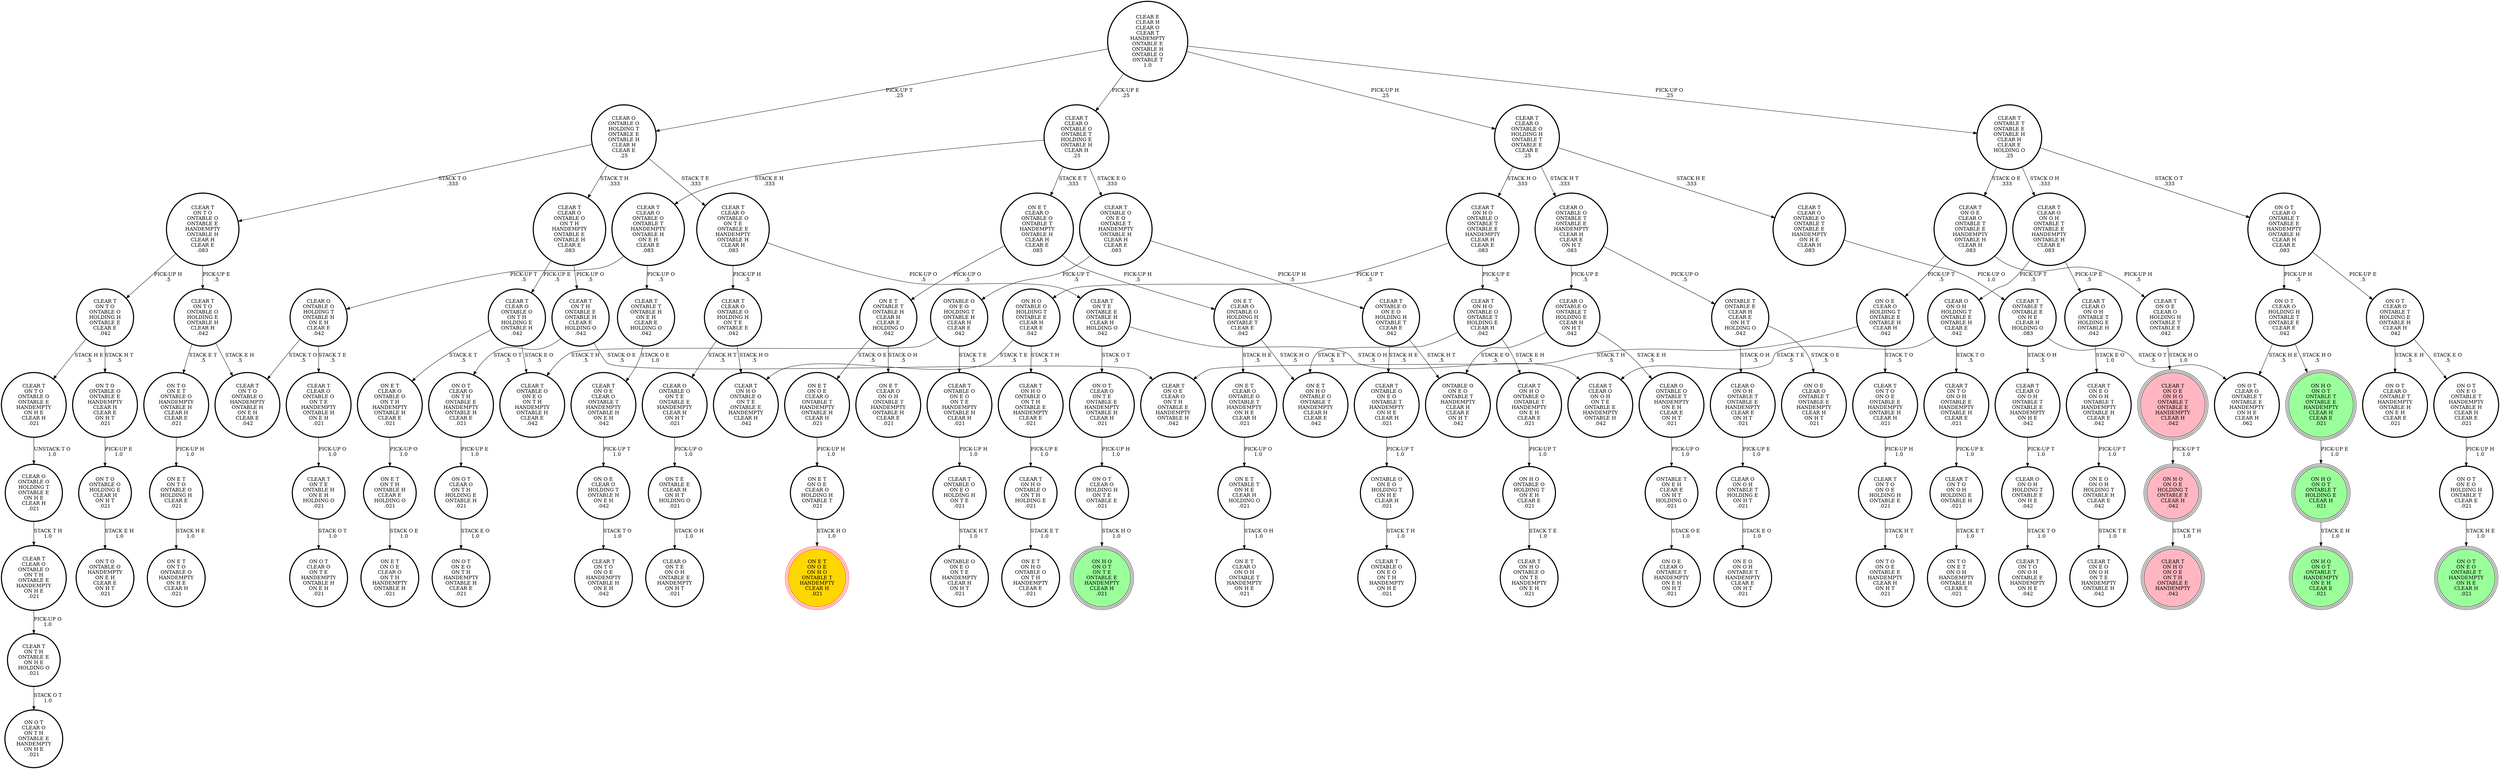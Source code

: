 digraph {
"ON T O\nON E T\nONTABLE O\nHANDEMPTY\nONTABLE H\nCLEAR H\nCLEAR E\n.021\n" -> "ON E T\nON T O\nONTABLE O\nHOLDING H\nCLEAR E\n.021\n"[label="PICK-UP H\n1.0\n"];
"ONTABLE T\nONTABLE E\nCLEAR H\nCLEAR E\nON H T\nHOLDING O\n.042\n" -> "ON O E\nCLEAR O\nONTABLE T\nONTABLE E\nHANDEMPTY\nCLEAR H\nON H T\n.021\n"[label="STACK O E\n.5\n"];
"ONTABLE T\nONTABLE E\nCLEAR H\nCLEAR E\nON H T\nHOLDING O\n.042\n" -> "CLEAR O\nON O H\nONTABLE T\nONTABLE E\nHANDEMPTY\nCLEAR E\nON H T\n.021\n"[label="STACK O H\n.5\n"];
"CLEAR T\nONTABLE O\nON E O\nONTABLE T\nHANDEMPTY\nON H E\nCLEAR H\n.021\n" -> "ONTABLE O\nON E O\nHOLDING T\nON H E\nCLEAR H\n.021\n"[label="PICK-UP T\n1.0\n"];
"ON O T\nCLEAR O\nON T E\nONTABLE E\nHANDEMPTY\nONTABLE H\nCLEAR H\n.021\n" -> "ON O T\nCLEAR O\nHOLDING H\nON T E\nONTABLE E\n.021\n"[label="PICK-UP H\n1.0\n"];
"ON H O\nON O T\nONTABLE T\nONTABLE E\nHANDEMPTY\nCLEAR H\nCLEAR E\n.021\n" -> "ON H O\nON O T\nONTABLE T\nHOLDING E\nCLEAR H\n.021\n"[label="PICK-UP E\n1.0\n"];
"ON T O\nONTABLE O\nONTABLE E\nHANDEMPTY\nCLEAR H\nCLEAR E\nON H T\n.021\n" -> "ON T O\nONTABLE O\nHOLDING E\nCLEAR H\nON H T\n.021\n"[label="PICK-UP E\n1.0\n"];
"CLEAR T\nCLEAR O\nON O H\nONTABLE T\nONTABLE E\nHANDEMPTY\nON H E\n.042\n" -> "CLEAR O\nON O H\nHOLDING T\nONTABLE E\nON H E\n.042\n"[label="PICK-UP T\n1.0\n"];
"ON E T\nCLEAR O\nONTABLE O\nHOLDING H\nONTABLE T\nCLEAR E\n.042\n" -> "ON E T\nON H O\nONTABLE O\nONTABLE T\nHANDEMPTY\nCLEAR H\nCLEAR E\n.042\n"[label="STACK H O\n.5\n"];
"ON E T\nCLEAR O\nONTABLE O\nHOLDING H\nONTABLE T\nCLEAR E\n.042\n" -> "ON E T\nCLEAR O\nONTABLE O\nONTABLE T\nHANDEMPTY\nON H E\nCLEAR H\n.021\n"[label="STACK H E\n.5\n"];
"CLEAR O\nONTABLE O\nONTABLE T\nONTABLE E\nHANDEMPTY\nCLEAR H\nCLEAR E\nON H T\n.083\n" -> "ONTABLE T\nONTABLE E\nCLEAR H\nCLEAR E\nON H T\nHOLDING O\n.042\n"[label="PICK-UP O\n.5\n"];
"CLEAR O\nONTABLE O\nONTABLE T\nONTABLE E\nHANDEMPTY\nCLEAR H\nCLEAR E\nON H T\n.083\n" -> "CLEAR O\nONTABLE O\nONTABLE T\nHOLDING E\nCLEAR H\nON H T\n.042\n"[label="PICK-UP E\n.5\n"];
"CLEAR E\nCLEAR H\nCLEAR O\nCLEAR T\nHANDEMPTY\nONTABLE E\nONTABLE H\nONTABLE O\nONTABLE T\n1.0\n" -> "CLEAR T\nCLEAR O\nONTABLE O\nONTABLE T\nHOLDING E\nONTABLE H\nCLEAR H\n.25\n"[label="PICK-UP E\n.25\n"];
"CLEAR E\nCLEAR H\nCLEAR O\nCLEAR T\nHANDEMPTY\nONTABLE E\nONTABLE H\nONTABLE O\nONTABLE T\n1.0\n" -> "CLEAR O\nONTABLE O\nHOLDING T\nONTABLE E\nONTABLE H\nCLEAR H\nCLEAR E\n.25\n"[label="PICK-UP T\n.25\n"];
"CLEAR E\nCLEAR H\nCLEAR O\nCLEAR T\nHANDEMPTY\nONTABLE E\nONTABLE H\nONTABLE O\nONTABLE T\n1.0\n" -> "CLEAR T\nONTABLE T\nONTABLE E\nONTABLE H\nCLEAR H\nCLEAR E\nHOLDING O\n.25\n"[label="PICK-UP O\n.25\n"];
"CLEAR E\nCLEAR H\nCLEAR O\nCLEAR T\nHANDEMPTY\nONTABLE E\nONTABLE H\nONTABLE O\nONTABLE T\n1.0\n" -> "CLEAR T\nCLEAR O\nONTABLE O\nHOLDING H\nONTABLE T\nONTABLE E\nCLEAR E\n.25\n"[label="PICK-UP H\n.25\n"];
"CLEAR T\nON H O\nONTABLE O\nONTABLE T\nHANDEMPTY\nON E H\nCLEAR E\n.021\n" -> "ON H O\nONTABLE O\nHOLDING T\nON E H\nCLEAR E\n.021\n"[label="PICK-UP T\n1.0\n"];
"CLEAR T\nON T O\nONTABLE O\nONTABLE E\nHANDEMPTY\nONTABLE H\nCLEAR H\nCLEAR E\n.083\n" -> "CLEAR T\nON T O\nONTABLE O\nHOLDING E\nONTABLE H\nCLEAR H\n.042\n"[label="PICK-UP E\n.5\n"];
"CLEAR T\nON T O\nONTABLE O\nONTABLE E\nHANDEMPTY\nONTABLE H\nCLEAR H\nCLEAR E\n.083\n" -> "CLEAR T\nON T O\nONTABLE O\nHOLDING H\nONTABLE E\nCLEAR E\n.042\n"[label="PICK-UP H\n.5\n"];
"CLEAR O\nON O H\nHOLDING T\nONTABLE E\nONTABLE H\nCLEAR E\n.042\n" -> "CLEAR T\nCLEAR O\nON O H\nON T E\nONTABLE E\nHANDEMPTY\nONTABLE H\n.042\n"[label="STACK T E\n.5\n"];
"CLEAR O\nON O H\nHOLDING T\nONTABLE E\nONTABLE H\nCLEAR E\n.042\n" -> "CLEAR T\nON T O\nON O H\nONTABLE E\nHANDEMPTY\nONTABLE H\nCLEAR E\n.021\n"[label="STACK T O\n.5\n"];
"ON H O\nONTABLE O\nHOLDING T\nONTABLE E\nCLEAR H\nCLEAR E\n.042\n" -> "CLEAR T\nON H O\nONTABLE O\nON T E\nONTABLE E\nHANDEMPTY\nCLEAR H\n.042\n"[label="STACK T E\n.5\n"];
"ON H O\nONTABLE O\nHOLDING T\nONTABLE E\nCLEAR H\nCLEAR E\n.042\n" -> "CLEAR T\nON H O\nONTABLE O\nON T H\nONTABLE E\nHANDEMPTY\nCLEAR E\n.021\n"[label="STACK T H\n.5\n"];
"CLEAR T\nON O E\nCLEAR O\nONTABLE T\nONTABLE E\nHANDEMPTY\nONTABLE H\nCLEAR H\n.083\n" -> "CLEAR T\nON O E\nCLEAR O\nHOLDING H\nONTABLE T\nONTABLE E\n.042\n"[label="PICK-UP H\n.5\n"];
"CLEAR T\nON O E\nCLEAR O\nONTABLE T\nONTABLE E\nHANDEMPTY\nONTABLE H\nCLEAR H\n.083\n" -> "ON O E\nCLEAR O\nHOLDING T\nONTABLE E\nONTABLE H\nCLEAR H\n.042\n"[label="PICK-UP T\n.5\n"];
"ON E T\nCLEAR O\nONTABLE O\nON T H\nHANDEMPTY\nONTABLE H\nCLEAR E\n.021\n" -> "ON E T\nON T H\nONTABLE H\nCLEAR E\nHOLDING O\n.021\n"[label="PICK-UP O\n1.0\n"];
"ON E T\nCLEAR O\nONTABLE O\nONTABLE T\nHANDEMPTY\nON H E\nCLEAR H\n.021\n" -> "ON E T\nONTABLE T\nON H E\nCLEAR H\nHOLDING O\n.021\n"[label="PICK-UP O\n1.0\n"];
"CLEAR T\nON T H\nONTABLE E\nON H E\nHOLDING O\n.021\n" -> "ON O T\nCLEAR O\nON T H\nONTABLE E\nHANDEMPTY\nON H E\n.021\n"[label="STACK O T\n1.0\n"];
"CLEAR T\nON O E\nCLEAR O\nONTABLE T\nHANDEMPTY\nONTABLE H\nON E H\n.042\n" -> "ON O E\nCLEAR O\nHOLDING T\nONTABLE H\nON E H\n.042\n"[label="PICK-UP T\n1.0\n"];
"ON T O\nONTABLE O\nHOLDING E\nCLEAR H\nON H T\n.021\n" -> "ON T O\nONTABLE O\nHANDEMPTY\nON E H\nCLEAR E\nON H T\n.021\n"[label="STACK E H\n1.0\n"];
"CLEAR T\nON H O\nONTABLE O\nON T H\nHOLDING E\n.021\n" -> "ON E T\nON H O\nONTABLE O\nON T H\nHANDEMPTY\nCLEAR E\n.021\n"[label="STACK E T\n1.0\n"];
"CLEAR T\nON T E\nONTABLE H\nON E H\nHOLDING O\n.021\n" -> "ON O T\nCLEAR O\nON T E\nHANDEMPTY\nONTABLE H\nON E H\n.021\n"[label="STACK O T\n1.0\n"];
"CLEAR T\nONTABLE T\nONTABLE H\nON E H\nCLEAR E\nHOLDING O\n.042\n" -> "CLEAR T\nON O E\nCLEAR O\nONTABLE T\nHANDEMPTY\nONTABLE H\nON E H\n.042\n"[label="STACK O E\n1.0\n"];
"ONTABLE T\nON E H\nCLEAR E\nON H T\nHOLDING O\n.021\n" -> "ON O E\nCLEAR O\nONTABLE T\nHANDEMPTY\nON E H\nON H T\n.021\n"[label="STACK O E\n1.0\n"];
"ON E T\nON T H\nONTABLE H\nCLEAR E\nHOLDING O\n.021\n" -> "ON E T\nON O E\nCLEAR O\nON T H\nHANDEMPTY\nONTABLE H\n.021\n"[label="STACK O E\n1.0\n"];
"CLEAR O\nONTABLE O\nONTABLE T\nHANDEMPTY\nON E H\nCLEAR E\nON H T\n.021\n" -> "ONTABLE T\nON E H\nCLEAR E\nON H T\nHOLDING O\n.021\n"[label="PICK-UP O\n1.0\n"];
"ON O E\nCLEAR O\nHOLDING T\nONTABLE H\nON E H\n.042\n" -> "CLEAR T\nON T O\nON O E\nHANDEMPTY\nONTABLE H\nON E H\n.042\n"[label="STACK T O\n1.0\n"];
"ON O T\nON E O\nHOLDING H\nONTABLE T\nCLEAR E\n.021\n" -> "ON O T\nON E O\nONTABLE T\nHANDEMPTY\nON H E\nCLEAR H\n.021\n"[label="STACK H E\n1.0\n"];
"CLEAR T\nON O E\nCLEAR O\nHOLDING H\nONTABLE T\nONTABLE E\n.042\n" -> "CLEAR T\nON O E\nON H O\nONTABLE T\nONTABLE E\nHANDEMPTY\nCLEAR H\n.042\n"[label="STACK H O\n1.0\n"];
"CLEAR T\nON T O\nON O H\nONTABLE E\nHANDEMPTY\nONTABLE H\nCLEAR E\n.021\n" -> "CLEAR T\nON T O\nON O H\nHOLDING E\nONTABLE H\n.021\n"[label="PICK-UP E\n1.0\n"];
"CLEAR O\nON O H\nONTABLE T\nHOLDING E\nON H T\n.021\n" -> "ON E O\nON O H\nONTABLE T\nHANDEMPTY\nCLEAR E\nON H T\n.021\n"[label="STACK E O\n1.0\n"];
"CLEAR T\nCLEAR O\nON O H\nONTABLE T\nONTABLE E\nHANDEMPTY\nONTABLE H\nCLEAR E\n.083\n" -> "CLEAR O\nON O H\nHOLDING T\nONTABLE E\nONTABLE H\nCLEAR E\n.042\n"[label="PICK-UP T\n.5\n"];
"CLEAR T\nCLEAR O\nON O H\nONTABLE T\nONTABLE E\nHANDEMPTY\nONTABLE H\nCLEAR E\n.083\n" -> "CLEAR T\nCLEAR O\nON O H\nONTABLE T\nHOLDING E\nONTABLE H\n.042\n"[label="PICK-UP E\n.5\n"];
"CLEAR T\nCLEAR O\nONTABLE O\nHOLDING H\nON T E\nONTABLE E\n.042\n" -> "CLEAR T\nON H O\nONTABLE O\nON T E\nONTABLE E\nHANDEMPTY\nCLEAR H\n.042\n"[label="STACK H O\n.5\n"];
"CLEAR T\nCLEAR O\nONTABLE O\nHOLDING H\nON T E\nONTABLE E\n.042\n" -> "CLEAR O\nONTABLE O\nON T E\nONTABLE E\nHANDEMPTY\nCLEAR H\nON H T\n.021\n"[label="STACK H T\n.5\n"];
"CLEAR T\nCLEAR O\nONTABLE O\nON T E\nHANDEMPTY\nONTABLE H\nON E H\n.021\n" -> "CLEAR T\nON T E\nONTABLE H\nON E H\nHOLDING O\n.021\n"[label="PICK-UP O\n1.0\n"];
"CLEAR T\nONTABLE O\nON E O\nHOLDING H\nONTABLE T\nCLEAR E\n.042\n" -> "ONTABLE O\nON E O\nONTABLE T\nHANDEMPTY\nCLEAR H\nCLEAR E\nON H T\n.042\n"[label="STACK H T\n.5\n"];
"CLEAR T\nONTABLE O\nON E O\nHOLDING H\nONTABLE T\nCLEAR E\n.042\n" -> "CLEAR T\nONTABLE O\nON E O\nONTABLE T\nHANDEMPTY\nON H E\nCLEAR H\n.021\n"[label="STACK H E\n.5\n"];
"CLEAR T\nON H O\nONTABLE O\nONTABLE T\nHOLDING E\nCLEAR H\n.042\n" -> "ON E T\nON H O\nONTABLE O\nONTABLE T\nHANDEMPTY\nCLEAR H\nCLEAR E\n.042\n"[label="STACK E T\n.5\n"];
"CLEAR T\nON H O\nONTABLE O\nONTABLE T\nHOLDING E\nCLEAR H\n.042\n" -> "CLEAR T\nON H O\nONTABLE O\nONTABLE T\nHANDEMPTY\nON E H\nCLEAR E\n.021\n"[label="STACK E H\n.5\n"];
"CLEAR T\nON T H\nONTABLE E\nONTABLE H\nCLEAR E\nHOLDING O\n.042\n" -> "CLEAR T\nON O E\nCLEAR O\nON T H\nONTABLE E\nHANDEMPTY\nONTABLE H\n.042\n"[label="STACK O E\n.5\n"];
"CLEAR T\nON T H\nONTABLE E\nONTABLE H\nCLEAR E\nHOLDING O\n.042\n" -> "ON O T\nCLEAR O\nON T H\nONTABLE E\nHANDEMPTY\nONTABLE H\nCLEAR E\n.021\n"[label="STACK O T\n.5\n"];
"ON E T\nON O E\nCLEAR O\nHOLDING H\nONTABLE T\n.021\n" -> "ON E T\nON O E\nON H O\nONTABLE T\nHANDEMPTY\nCLEAR H\n.021\n"[label="STACK H O\n1.0\n"];
"CLEAR T\nCLEAR O\nONTABLE O\nON T H\nHANDEMPTY\nONTABLE E\nONTABLE H\nCLEAR E\n.083\n" -> "CLEAR T\nCLEAR O\nONTABLE O\nON T H\nHOLDING E\nONTABLE H\n.042\n"[label="PICK-UP E\n.5\n"];
"CLEAR T\nCLEAR O\nONTABLE O\nON T H\nHANDEMPTY\nONTABLE E\nONTABLE H\nCLEAR E\n.083\n" -> "CLEAR T\nON T H\nONTABLE E\nONTABLE H\nCLEAR E\nHOLDING O\n.042\n"[label="PICK-UP O\n.5\n"];
"ONTABLE O\nON E O\nHOLDING T\nONTABLE H\nCLEAR H\nCLEAR E\n.042\n" -> "CLEAR T\nONTABLE O\nON E O\nON T E\nHANDEMPTY\nONTABLE H\nCLEAR H\n.021\n"[label="STACK T E\n.5\n"];
"ONTABLE O\nON E O\nHOLDING T\nONTABLE H\nCLEAR H\nCLEAR E\n.042\n" -> "CLEAR T\nONTABLE O\nON E O\nON T H\nHANDEMPTY\nONTABLE H\nCLEAR E\n.042\n"[label="STACK T H\n.5\n"];
"CLEAR T\nON H O\nONTABLE O\nONTABLE T\nONTABLE E\nHANDEMPTY\nCLEAR H\nCLEAR E\n.083\n" -> "ON H O\nONTABLE O\nHOLDING T\nONTABLE E\nCLEAR H\nCLEAR E\n.042\n"[label="PICK-UP T\n.5\n"];
"CLEAR T\nON H O\nONTABLE O\nONTABLE T\nONTABLE E\nHANDEMPTY\nCLEAR H\nCLEAR E\n.083\n" -> "CLEAR T\nON H O\nONTABLE O\nONTABLE T\nHOLDING E\nCLEAR H\n.042\n"[label="PICK-UP E\n.5\n"];
"CLEAR T\nCLEAR O\nONTABLE O\nONTABLE T\nONTABLE E\nHANDEMPTY\nON H E\nCLEAR H\n.083\n" -> "CLEAR T\nONTABLE T\nONTABLE E\nON H E\nCLEAR H\nHOLDING O\n.083\n"[label="PICK-UP O\n1.0\n"];
"ON E O\nON O H\nHOLDING T\nONTABLE H\nCLEAR E\n.042\n" -> "CLEAR T\nON E O\nON O H\nON T E\nHANDEMPTY\nONTABLE H\n.042\n"[label="STACK T E\n1.0\n"];
"CLEAR T\nON T O\nON O E\nHOLDING H\nONTABLE E\n.021\n" -> "ON T O\nON O E\nONTABLE E\nHANDEMPTY\nCLEAR H\nON H T\n.021\n"[label="STACK H T\n1.0\n"];
"ON O T\nCLEAR O\nONTABLE T\nONTABLE E\nHANDEMPTY\nONTABLE H\nCLEAR H\nCLEAR E\n.083\n" -> "ON O T\nCLEAR O\nONTABLE T\nHOLDING E\nONTABLE H\nCLEAR H\n.042\n"[label="PICK-UP E\n.5\n"];
"ON O T\nCLEAR O\nONTABLE T\nONTABLE E\nHANDEMPTY\nONTABLE H\nCLEAR H\nCLEAR E\n.083\n" -> "ON O T\nCLEAR O\nHOLDING H\nONTABLE T\nONTABLE E\nCLEAR E\n.042\n"[label="PICK-UP H\n.5\n"];
"CLEAR O\nONTABLE O\nON T E\nONTABLE E\nHANDEMPTY\nCLEAR H\nON H T\n.021\n" -> "ON T E\nONTABLE E\nCLEAR H\nON H T\nHOLDING O\n.021\n"[label="PICK-UP O\n1.0\n"];
"CLEAR T\nON O E\nON H O\nONTABLE T\nONTABLE E\nHANDEMPTY\nCLEAR H\n.042\n" -> "ON H O\nON O E\nHOLDING T\nONTABLE E\nCLEAR H\n.042\n"[label="PICK-UP T\n1.0\n"];
"ON E T\nONTABLE T\nON H E\nCLEAR H\nHOLDING O\n.021\n" -> "ON E T\nCLEAR O\nON O H\nONTABLE T\nHANDEMPTY\nON H E\n.021\n"[label="STACK O H\n1.0\n"];
"ON E T\nONTABLE T\nONTABLE H\nCLEAR H\nCLEAR E\nHOLDING O\n.042\n" -> "ON E T\nON O E\nCLEAR O\nONTABLE T\nHANDEMPTY\nONTABLE H\nCLEAR H\n.021\n"[label="STACK O E\n.5\n"];
"ON E T\nONTABLE T\nONTABLE H\nCLEAR H\nCLEAR E\nHOLDING O\n.042\n" -> "ON E T\nCLEAR O\nON O H\nONTABLE T\nHANDEMPTY\nONTABLE H\nCLEAR E\n.021\n"[label="STACK O H\n.5\n"];
"ON H O\nON O T\nONTABLE T\nHOLDING E\nCLEAR H\n.021\n" -> "ON H O\nON O T\nONTABLE T\nHANDEMPTY\nON E H\nCLEAR E\n.021\n"[label="STACK E H\n1.0\n"];
"ONTABLE O\nON E O\nHOLDING T\nON H E\nCLEAR H\n.021\n" -> "CLEAR T\nONTABLE O\nON E O\nON T H\nHANDEMPTY\nON H E\n.021\n"[label="STACK T H\n1.0\n"];
"CLEAR T\nON T O\nONTABLE O\nONTABLE E\nHANDEMPTY\nON H E\nCLEAR H\n.021\n" -> "CLEAR O\nONTABLE O\nHOLDING T\nONTABLE E\nON H E\nCLEAR H\n.021\n"[label="UNSTACK T O\n1.0\n"];
"ON O E\nCLEAR O\nHOLDING T\nONTABLE E\nONTABLE H\nCLEAR H\n.042\n" -> "CLEAR T\nON T O\nON O E\nONTABLE E\nHANDEMPTY\nONTABLE H\nCLEAR H\n.021\n"[label="STACK T O\n.5\n"];
"ON O E\nCLEAR O\nHOLDING T\nONTABLE E\nONTABLE H\nCLEAR H\n.042\n" -> "CLEAR T\nON O E\nCLEAR O\nON T H\nONTABLE E\nHANDEMPTY\nONTABLE H\n.042\n"[label="STACK T H\n.5\n"];
"ON O T\nCLEAR O\nHOLDING H\nONTABLE T\nONTABLE E\nCLEAR E\n.042\n" -> "ON H O\nON O T\nONTABLE T\nONTABLE E\nHANDEMPTY\nCLEAR H\nCLEAR E\n.021\n"[label="STACK H O\n.5\n"];
"ON O T\nCLEAR O\nHOLDING H\nONTABLE T\nONTABLE E\nCLEAR E\n.042\n" -> "ON O T\nCLEAR O\nONTABLE T\nONTABLE E\nHANDEMPTY\nON H E\nCLEAR H\n.062\n"[label="STACK H E\n.5\n"];
"ON O T\nCLEAR O\nON T H\nONTABLE E\nHANDEMPTY\nONTABLE H\nCLEAR E\n.021\n" -> "ON O T\nCLEAR O\nON T H\nHOLDING E\nONTABLE H\n.021\n"[label="PICK-UP E\n1.0\n"];
"CLEAR T\nONTABLE O\nON E O\nHOLDING H\nON T E\n.021\n" -> "ONTABLE O\nON E O\nON T E\nHANDEMPTY\nCLEAR H\nON H T\n.021\n"[label="STACK H T\n1.0\n"];
"CLEAR O\nONTABLE O\nONTABLE T\nHOLDING E\nCLEAR H\nON H T\n.042\n" -> "CLEAR O\nONTABLE O\nONTABLE T\nHANDEMPTY\nON E H\nCLEAR E\nON H T\n.021\n"[label="STACK E H\n.5\n"];
"CLEAR O\nONTABLE O\nONTABLE T\nHOLDING E\nCLEAR H\nON H T\n.042\n" -> "ONTABLE O\nON E O\nONTABLE T\nHANDEMPTY\nCLEAR H\nCLEAR E\nON H T\n.042\n"[label="STACK E O\n.5\n"];
"CLEAR T\nON T E\nONTABLE E\nONTABLE H\nCLEAR H\nHOLDING O\n.042\n" -> "CLEAR T\nCLEAR O\nON O H\nON T E\nONTABLE E\nHANDEMPTY\nONTABLE H\n.042\n"[label="STACK O H\n.5\n"];
"CLEAR T\nON T E\nONTABLE E\nONTABLE H\nCLEAR H\nHOLDING O\n.042\n" -> "ON O T\nCLEAR O\nON T E\nONTABLE E\nHANDEMPTY\nONTABLE H\nCLEAR H\n.021\n"[label="STACK O T\n.5\n"];
"CLEAR O\nONTABLE O\nHOLDING T\nONTABLE E\nON H E\nCLEAR H\n.021\n" -> "CLEAR T\nCLEAR O\nONTABLE O\nON T H\nONTABLE E\nHANDEMPTY\nON H E\n.021\n"[label="STACK T H\n1.0\n"];
"CLEAR T\nON T O\nON O H\nHOLDING E\nONTABLE H\n.021\n" -> "ON T O\nON E T\nON O H\nHANDEMPTY\nONTABLE H\nCLEAR E\n.021\n"[label="STACK E T\n1.0\n"];
"CLEAR T\nCLEAR O\nON O H\nONTABLE T\nHOLDING E\nONTABLE H\n.042\n" -> "CLEAR T\nON E O\nON O H\nONTABLE T\nHANDEMPTY\nONTABLE H\nCLEAR E\n.042\n"[label="STACK E O\n1.0\n"];
"ON E T\nCLEAR O\nONTABLE O\nONTABLE T\nHANDEMPTY\nONTABLE H\nCLEAR H\nCLEAR E\n.083\n" -> "ON E T\nONTABLE T\nONTABLE H\nCLEAR H\nCLEAR E\nHOLDING O\n.042\n"[label="PICK-UP O\n.5\n"];
"ON E T\nCLEAR O\nONTABLE O\nONTABLE T\nHANDEMPTY\nONTABLE H\nCLEAR H\nCLEAR E\n.083\n" -> "ON E T\nCLEAR O\nONTABLE O\nHOLDING H\nONTABLE T\nCLEAR E\n.042\n"[label="PICK-UP H\n.5\n"];
"CLEAR T\nCLEAR O\nONTABLE O\nONTABLE T\nHANDEMPTY\nONTABLE H\nON E H\nCLEAR E\n.083\n" -> "CLEAR O\nONTABLE O\nHOLDING T\nONTABLE H\nON E H\nCLEAR E\n.042\n"[label="PICK-UP T\n.5\n"];
"CLEAR T\nCLEAR O\nONTABLE O\nONTABLE T\nHANDEMPTY\nONTABLE H\nON E H\nCLEAR E\n.083\n" -> "CLEAR T\nONTABLE T\nONTABLE H\nON E H\nCLEAR E\nHOLDING O\n.042\n"[label="PICK-UP O\n.5\n"];
"CLEAR O\nON O H\nHOLDING T\nONTABLE E\nON H E\n.042\n" -> "CLEAR T\nON T O\nON O H\nONTABLE E\nHANDEMPTY\nON H E\n.042\n"[label="STACK T O\n1.0\n"];
"CLEAR T\nON T O\nONTABLE O\nHOLDING E\nONTABLE H\nCLEAR H\n.042\n" -> "CLEAR T\nON T O\nONTABLE O\nHANDEMPTY\nONTABLE H\nON E H\nCLEAR E\n.042\n"[label="STACK E H\n.5\n"];
"CLEAR T\nON T O\nONTABLE O\nHOLDING E\nONTABLE H\nCLEAR H\n.042\n" -> "ON T O\nON E T\nONTABLE O\nHANDEMPTY\nONTABLE H\nCLEAR H\nCLEAR E\n.021\n"[label="STACK E T\n.5\n"];
"CLEAR O\nONTABLE O\nHOLDING T\nONTABLE E\nONTABLE H\nCLEAR H\nCLEAR E\n.25\n" -> "CLEAR T\nCLEAR O\nONTABLE O\nON T E\nONTABLE E\nHANDEMPTY\nONTABLE H\nCLEAR H\n.083\n"[label="STACK T E\n.333\n"];
"CLEAR O\nONTABLE O\nHOLDING T\nONTABLE E\nONTABLE H\nCLEAR H\nCLEAR E\n.25\n" -> "CLEAR T\nCLEAR O\nONTABLE O\nON T H\nHANDEMPTY\nONTABLE E\nONTABLE H\nCLEAR E\n.083\n"[label="STACK T H\n.333\n"];
"CLEAR O\nONTABLE O\nHOLDING T\nONTABLE E\nONTABLE H\nCLEAR H\nCLEAR E\n.25\n" -> "CLEAR T\nON T O\nONTABLE O\nONTABLE E\nHANDEMPTY\nONTABLE H\nCLEAR H\nCLEAR E\n.083\n"[label="STACK T O\n.333\n"];
"ON E T\nON T O\nONTABLE O\nHOLDING H\nCLEAR E\n.021\n" -> "ON E T\nON T O\nONTABLE O\nHANDEMPTY\nON H E\nCLEAR H\n.021\n"[label="STACK H E\n1.0\n"];
"CLEAR T\nON H O\nONTABLE O\nON T H\nONTABLE E\nHANDEMPTY\nCLEAR E\n.021\n" -> "CLEAR T\nON H O\nONTABLE O\nON T H\nHOLDING E\n.021\n"[label="PICK-UP E\n1.0\n"];
"ON E T\nON O E\nCLEAR O\nONTABLE T\nHANDEMPTY\nONTABLE H\nCLEAR H\n.021\n" -> "ON E T\nON O E\nCLEAR O\nHOLDING H\nONTABLE T\n.021\n"[label="PICK-UP H\n1.0\n"];
"CLEAR T\nON T O\nONTABLE O\nHOLDING H\nONTABLE E\nCLEAR E\n.042\n" -> "ON T O\nONTABLE O\nONTABLE E\nHANDEMPTY\nCLEAR H\nCLEAR E\nON H T\n.021\n"[label="STACK H T\n.5\n"];
"CLEAR T\nON T O\nONTABLE O\nHOLDING H\nONTABLE E\nCLEAR E\n.042\n" -> "CLEAR T\nON T O\nONTABLE O\nONTABLE E\nHANDEMPTY\nON H E\nCLEAR H\n.021\n"[label="STACK H E\n.5\n"];
"ON O T\nCLEAR O\nON T H\nHOLDING E\nONTABLE H\n.021\n" -> "ON O T\nON E O\nON T H\nHANDEMPTY\nONTABLE H\nCLEAR E\n.021\n"[label="STACK E O\n1.0\n"];
"CLEAR T\nCLEAR O\nONTABLE O\nON T H\nHOLDING E\nONTABLE H\n.042\n" -> "ON E T\nCLEAR O\nONTABLE O\nON T H\nHANDEMPTY\nONTABLE H\nCLEAR E\n.021\n"[label="STACK E T\n.5\n"];
"CLEAR T\nCLEAR O\nONTABLE O\nON T H\nHOLDING E\nONTABLE H\n.042\n" -> "CLEAR T\nONTABLE O\nON E O\nON T H\nHANDEMPTY\nONTABLE H\nCLEAR E\n.042\n"[label="STACK E O\n.5\n"];
"ON O T\nCLEAR O\nHOLDING H\nON T E\nONTABLE E\n.021\n" -> "ON H O\nON O T\nON T E\nONTABLE E\nHANDEMPTY\nCLEAR H\n.021\n"[label="STACK H O\n1.0\n"];
"CLEAR T\nONTABLE T\nONTABLE E\nON H E\nCLEAR H\nHOLDING O\n.083\n" -> "ON O T\nCLEAR O\nONTABLE T\nONTABLE E\nHANDEMPTY\nON H E\nCLEAR H\n.062\n"[label="STACK O T\n.5\n"];
"CLEAR T\nONTABLE T\nONTABLE E\nON H E\nCLEAR H\nHOLDING O\n.083\n" -> "CLEAR T\nCLEAR O\nON O H\nONTABLE T\nONTABLE E\nHANDEMPTY\nON H E\n.042\n"[label="STACK O H\n.5\n"];
"CLEAR T\nONTABLE O\nON E O\nON T E\nHANDEMPTY\nONTABLE H\nCLEAR H\n.021\n" -> "CLEAR T\nONTABLE O\nON E O\nHOLDING H\nON T E\n.021\n"[label="PICK-UP H\n1.0\n"];
"CLEAR T\nONTABLE T\nONTABLE E\nONTABLE H\nCLEAR H\nCLEAR E\nHOLDING O\n.25\n" -> "ON O T\nCLEAR O\nONTABLE T\nONTABLE E\nHANDEMPTY\nONTABLE H\nCLEAR H\nCLEAR E\n.083\n"[label="STACK O T\n.333\n"];
"CLEAR T\nONTABLE T\nONTABLE E\nONTABLE H\nCLEAR H\nCLEAR E\nHOLDING O\n.25\n" -> "CLEAR T\nON O E\nCLEAR O\nONTABLE T\nONTABLE E\nHANDEMPTY\nONTABLE H\nCLEAR H\n.083\n"[label="STACK O E\n.333\n"];
"CLEAR T\nONTABLE T\nONTABLE E\nONTABLE H\nCLEAR H\nCLEAR E\nHOLDING O\n.25\n" -> "CLEAR T\nCLEAR O\nON O H\nONTABLE T\nONTABLE E\nHANDEMPTY\nONTABLE H\nCLEAR E\n.083\n"[label="STACK O H\n.333\n"];
"CLEAR T\nONTABLE O\nON E O\nONTABLE T\nHANDEMPTY\nONTABLE H\nCLEAR H\nCLEAR E\n.083\n" -> "ONTABLE O\nON E O\nHOLDING T\nONTABLE H\nCLEAR H\nCLEAR E\n.042\n"[label="PICK-UP T\n.5\n"];
"CLEAR T\nONTABLE O\nON E O\nONTABLE T\nHANDEMPTY\nONTABLE H\nCLEAR H\nCLEAR E\n.083\n" -> "CLEAR T\nONTABLE O\nON E O\nHOLDING H\nONTABLE T\nCLEAR E\n.042\n"[label="PICK-UP H\n.5\n"];
"ON O T\nCLEAR O\nONTABLE T\nHOLDING E\nONTABLE H\nCLEAR H\n.042\n" -> "ON O T\nON E O\nONTABLE T\nHANDEMPTY\nONTABLE H\nCLEAR H\nCLEAR E\n.021\n"[label="STACK E O\n.5\n"];
"ON O T\nCLEAR O\nONTABLE T\nHOLDING E\nONTABLE H\nCLEAR H\n.042\n" -> "ON O T\nCLEAR O\nONTABLE T\nHANDEMPTY\nONTABLE H\nON E H\nCLEAR E\n.021\n"[label="STACK E H\n.5\n"];
"CLEAR O\nON O H\nONTABLE T\nONTABLE E\nHANDEMPTY\nCLEAR E\nON H T\n.021\n" -> "CLEAR O\nON O H\nONTABLE T\nHOLDING E\nON H T\n.021\n"[label="PICK-UP E\n1.0\n"];
"ON T E\nONTABLE E\nCLEAR H\nON H T\nHOLDING O\n.021\n" -> "CLEAR O\nON T E\nON O H\nONTABLE E\nHANDEMPTY\nON H T\n.021\n"[label="STACK O H\n1.0\n"];
"ON H O\nONTABLE O\nHOLDING T\nON E H\nCLEAR E\n.021\n" -> "CLEAR T\nON H O\nONTABLE O\nON T E\nHANDEMPTY\nON E H\n.021\n"[label="STACK T E\n1.0\n"];
"ON H O\nON O E\nHOLDING T\nONTABLE E\nCLEAR H\n.042\n" -> "CLEAR T\nON H O\nON O E\nON T H\nONTABLE E\nHANDEMPTY\n.042\n"[label="STACK T H\n1.0\n"];
"CLEAR T\nCLEAR O\nONTABLE O\nON T E\nONTABLE E\nHANDEMPTY\nONTABLE H\nCLEAR H\n.083\n" -> "CLEAR T\nCLEAR O\nONTABLE O\nHOLDING H\nON T E\nONTABLE E\n.042\n"[label="PICK-UP H\n.5\n"];
"CLEAR T\nCLEAR O\nONTABLE O\nON T E\nONTABLE E\nHANDEMPTY\nONTABLE H\nCLEAR H\n.083\n" -> "CLEAR T\nON T E\nONTABLE E\nONTABLE H\nCLEAR H\nHOLDING O\n.042\n"[label="PICK-UP O\n.5\n"];
"ON O T\nON E O\nONTABLE T\nHANDEMPTY\nONTABLE H\nCLEAR H\nCLEAR E\n.021\n" -> "ON O T\nON E O\nHOLDING H\nONTABLE T\nCLEAR E\n.021\n"[label="PICK-UP H\n1.0\n"];
"CLEAR T\nCLEAR O\nONTABLE O\nON T H\nONTABLE E\nHANDEMPTY\nON H E\n.021\n" -> "CLEAR T\nON T H\nONTABLE E\nON H E\nHOLDING O\n.021\n"[label="PICK-UP O\n1.0\n"];
"CLEAR T\nON T O\nON O E\nONTABLE E\nHANDEMPTY\nONTABLE H\nCLEAR H\n.021\n" -> "CLEAR T\nON T O\nON O E\nHOLDING H\nONTABLE E\n.021\n"[label="PICK-UP H\n1.0\n"];
"CLEAR T\nCLEAR O\nONTABLE O\nHOLDING H\nONTABLE T\nONTABLE E\nCLEAR E\n.25\n" -> "CLEAR O\nONTABLE O\nONTABLE T\nONTABLE E\nHANDEMPTY\nCLEAR H\nCLEAR E\nON H T\n.083\n"[label="STACK H T\n.333\n"];
"CLEAR T\nCLEAR O\nONTABLE O\nHOLDING H\nONTABLE T\nONTABLE E\nCLEAR E\n.25\n" -> "CLEAR T\nCLEAR O\nONTABLE O\nONTABLE T\nONTABLE E\nHANDEMPTY\nON H E\nCLEAR H\n.083\n"[label="STACK H E\n.333\n"];
"CLEAR T\nCLEAR O\nONTABLE O\nHOLDING H\nONTABLE T\nONTABLE E\nCLEAR E\n.25\n" -> "CLEAR T\nON H O\nONTABLE O\nONTABLE T\nONTABLE E\nHANDEMPTY\nCLEAR H\nCLEAR E\n.083\n"[label="STACK H O\n.333\n"];
"CLEAR O\nONTABLE O\nHOLDING T\nONTABLE H\nON E H\nCLEAR E\n.042\n" -> "CLEAR T\nON T O\nONTABLE O\nHANDEMPTY\nONTABLE H\nON E H\nCLEAR E\n.042\n"[label="STACK T O\n.5\n"];
"CLEAR O\nONTABLE O\nHOLDING T\nONTABLE H\nON E H\nCLEAR E\n.042\n" -> "CLEAR T\nCLEAR O\nONTABLE O\nON T E\nHANDEMPTY\nONTABLE H\nON E H\n.021\n"[label="STACK T E\n.5\n"];
"CLEAR T\nCLEAR O\nONTABLE O\nONTABLE T\nHOLDING E\nONTABLE H\nCLEAR H\n.25\n" -> "ON E T\nCLEAR O\nONTABLE O\nONTABLE T\nHANDEMPTY\nONTABLE H\nCLEAR H\nCLEAR E\n.083\n"[label="STACK E T\n.333\n"];
"CLEAR T\nCLEAR O\nONTABLE O\nONTABLE T\nHOLDING E\nONTABLE H\nCLEAR H\n.25\n" -> "CLEAR T\nONTABLE O\nON E O\nONTABLE T\nHANDEMPTY\nONTABLE H\nCLEAR H\nCLEAR E\n.083\n"[label="STACK E O\n.333\n"];
"CLEAR T\nCLEAR O\nONTABLE O\nONTABLE T\nHOLDING E\nONTABLE H\nCLEAR H\n.25\n" -> "CLEAR T\nCLEAR O\nONTABLE O\nONTABLE T\nHANDEMPTY\nONTABLE H\nON E H\nCLEAR E\n.083\n"[label="STACK E H\n.333\n"];
"CLEAR T\nON E O\nON O H\nONTABLE T\nHANDEMPTY\nONTABLE H\nCLEAR E\n.042\n" -> "ON E O\nON O H\nHOLDING T\nONTABLE H\nCLEAR E\n.042\n"[label="PICK-UP T\n1.0\n"];
"ON O T\nCLEAR O\nONTABLE T\nHANDEMPTY\nONTABLE H\nON E H\nCLEAR E\n.021\n" [shape=circle, penwidth=3];
"CLEAR T\nONTABLE O\nON E O\nON T H\nHANDEMPTY\nON H E\n.021\n" [shape=circle, penwidth=3];
"ON O E\nCLEAR O\nONTABLE T\nONTABLE E\nHANDEMPTY\nCLEAR H\nON H T\n.021\n" [shape=circle, penwidth=3];
"CLEAR T\nCLEAR O\nON O H\nON T E\nONTABLE E\nHANDEMPTY\nONTABLE H\n.042\n" [shape=circle, penwidth=3];
"CLEAR T\nON T O\nONTABLE O\nHANDEMPTY\nONTABLE H\nON E H\nCLEAR E\n.042\n" [shape=circle, penwidth=3];
"ON O T\nON E O\nONTABLE T\nHANDEMPTY\nON H E\nCLEAR H\n.021\n" [shape=circle, style=filled, fillcolor=palegreen1, peripheries=3];
"CLEAR T\nON T O\nON O H\nONTABLE E\nHANDEMPTY\nON H E\n.042\n" [shape=circle, penwidth=3];
"ON E O\nON O H\nONTABLE T\nHANDEMPTY\nCLEAR E\nON H T\n.021\n" [shape=circle, penwidth=3];
"ON E T\nON O E\nCLEAR O\nON T H\nHANDEMPTY\nONTABLE H\n.021\n" [shape=circle, penwidth=3];
"ON E T\nCLEAR O\nON O H\nONTABLE T\nHANDEMPTY\nON H E\n.021\n" [shape=circle, penwidth=3];
"CLEAR T\nON O E\nCLEAR O\nON T H\nONTABLE E\nHANDEMPTY\nONTABLE H\n.042\n" [shape=circle, penwidth=3];
"ON T O\nONTABLE O\nHANDEMPTY\nON E H\nCLEAR E\nON H T\n.021\n" [shape=circle, penwidth=3];
"ON E T\nCLEAR O\nON O H\nONTABLE T\nHANDEMPTY\nONTABLE H\nCLEAR E\n.021\n" [shape=circle, penwidth=3];
"ON E T\nON H O\nONTABLE O\nON T H\nHANDEMPTY\nCLEAR E\n.021\n" [shape=circle, penwidth=3];
"ON T O\nON O E\nONTABLE E\nHANDEMPTY\nCLEAR H\nON H T\n.021\n" [shape=circle, penwidth=3];
"ONTABLE O\nON E O\nONTABLE T\nHANDEMPTY\nCLEAR H\nCLEAR E\nON H T\n.042\n" [shape=circle, penwidth=3];
"CLEAR O\nON T E\nON O H\nONTABLE E\nHANDEMPTY\nON H T\n.021\n" [shape=circle, penwidth=3];
"CLEAR T\nON H O\nON O E\nON T H\nONTABLE E\nHANDEMPTY\n.042\n" [shape=circle, style=filled, fillcolor=lightpink, peripheries=3];
"CLEAR T\nONTABLE O\nON E O\nON T H\nHANDEMPTY\nONTABLE H\nCLEAR E\n.042\n" [shape=circle, penwidth=3];
"ON E T\nON O E\nON H O\nONTABLE T\nHANDEMPTY\nCLEAR H\n.021\n" [shape=circle, style=filled color=red, fillcolor=gold, peripheries=3];
"ON E T\nON T O\nONTABLE O\nHANDEMPTY\nON H E\nCLEAR H\n.021\n" [shape=circle, penwidth=3];
"ON O T\nCLEAR O\nON T E\nHANDEMPTY\nONTABLE H\nON E H\n.021\n" [shape=circle, penwidth=3];
"ONTABLE O\nON E O\nON T E\nHANDEMPTY\nCLEAR H\nON H T\n.021\n" [shape=circle, penwidth=3];
"CLEAR T\nON T O\nON O E\nHANDEMPTY\nONTABLE H\nON E H\n.042\n" [shape=circle, penwidth=3];
"ON E T\nON H O\nONTABLE O\nONTABLE T\nHANDEMPTY\nCLEAR H\nCLEAR E\n.042\n" [shape=circle, penwidth=3];
"CLEAR T\nON H O\nONTABLE O\nON T E\nHANDEMPTY\nON E H\n.021\n" [shape=circle, penwidth=3];
"ON T O\nON E T\nON O H\nHANDEMPTY\nONTABLE H\nCLEAR E\n.021\n" [shape=circle, penwidth=3];
"ON O E\nCLEAR O\nONTABLE T\nHANDEMPTY\nON E H\nON H T\n.021\n" [shape=circle, penwidth=3];
"CLEAR T\nON E O\nON O H\nON T E\nHANDEMPTY\nONTABLE H\n.042\n" [shape=circle, penwidth=3];
"ON O T\nON E O\nON T H\nHANDEMPTY\nONTABLE H\nCLEAR E\n.021\n" [shape=circle, penwidth=3];
"CLEAR T\nON H O\nONTABLE O\nON T E\nONTABLE E\nHANDEMPTY\nCLEAR H\n.042\n" [shape=circle, penwidth=3];
"ON O T\nCLEAR O\nONTABLE T\nONTABLE E\nHANDEMPTY\nON H E\nCLEAR H\n.062\n" [shape=circle, penwidth=3];
"ON O T\nCLEAR O\nON T H\nONTABLE E\nHANDEMPTY\nON H E\n.021\n" [shape=circle, penwidth=3];
"ON H O\nON O T\nON T E\nONTABLE E\nHANDEMPTY\nCLEAR H\n.021\n" [shape=circle, style=filled, fillcolor=palegreen1, peripheries=3];
"ON H O\nON O T\nONTABLE T\nHANDEMPTY\nON E H\nCLEAR E\n.021\n" [shape=circle, style=filled, fillcolor=palegreen1, peripheries=3];
"CLEAR T\nONTABLE T\nONTABLE E\nON H E\nCLEAR H\nHOLDING O\n.083\n" [shape=circle, penwidth=3];
"CLEAR T\nONTABLE O\nON E O\nHOLDING H\nONTABLE T\nCLEAR E\n.042\n" [shape=circle, penwidth=3];
"ON O T\nCLEAR O\nONTABLE T\nHANDEMPTY\nONTABLE H\nON E H\nCLEAR E\n.021\n" [shape=circle, penwidth=3];
"ON H O\nON O T\nONTABLE T\nONTABLE E\nHANDEMPTY\nCLEAR H\nCLEAR E\n.021\n" [shape=circle, style=filled, fillcolor=palegreen1, peripheries=3];
"ON E T\nON T H\nONTABLE H\nCLEAR E\nHOLDING O\n.021\n" [shape=circle, penwidth=3];
"CLEAR T\nON T O\nONTABLE O\nHOLDING E\nONTABLE H\nCLEAR H\n.042\n" [shape=circle, penwidth=3];
"CLEAR T\nONTABLE O\nON E O\nON T H\nHANDEMPTY\nON H E\n.021\n" [shape=circle, penwidth=3];
"CLEAR T\nON T H\nONTABLE E\nON H E\nHOLDING O\n.021\n" [shape=circle, penwidth=3];
"CLEAR T\nCLEAR O\nONTABLE O\nON T H\nHOLDING E\nONTABLE H\n.042\n" [shape=circle, penwidth=3];
"ON H O\nONTABLE O\nHOLDING T\nONTABLE E\nCLEAR H\nCLEAR E\n.042\n" [shape=circle, penwidth=3];
"ON O E\nCLEAR O\nONTABLE T\nONTABLE E\nHANDEMPTY\nCLEAR H\nON H T\n.021\n" [shape=circle, penwidth=3];
"ON O T\nON E O\nHOLDING H\nONTABLE T\nCLEAR E\n.021\n" [shape=circle, penwidth=3];
"CLEAR T\nCLEAR O\nON O H\nONTABLE T\nONTABLE E\nHANDEMPTY\nON H E\n.042\n" [shape=circle, penwidth=3];
"CLEAR O\nON O H\nONTABLE T\nONTABLE E\nHANDEMPTY\nCLEAR E\nON H T\n.021\n" [shape=circle, penwidth=3];
"CLEAR T\nONTABLE T\nONTABLE E\nONTABLE H\nCLEAR H\nCLEAR E\nHOLDING O\n.25\n" [shape=circle, penwidth=3];
"CLEAR T\nON T O\nONTABLE O\nONTABLE E\nHANDEMPTY\nONTABLE H\nCLEAR H\nCLEAR E\n.083\n" [shape=circle, penwidth=3];
"CLEAR O\nON O H\nONTABLE T\nHOLDING E\nON H T\n.021\n" [shape=circle, penwidth=3];
"CLEAR E\nCLEAR H\nCLEAR O\nCLEAR T\nHANDEMPTY\nONTABLE E\nONTABLE H\nONTABLE O\nONTABLE T\n1.0\n" [shape=circle, penwidth=3];
"CLEAR T\nCLEAR O\nON O H\nON T E\nONTABLE E\nHANDEMPTY\nONTABLE H\n.042\n" [shape=circle, penwidth=3];
"CLEAR T\nCLEAR O\nONTABLE O\nON T H\nONTABLE E\nHANDEMPTY\nON H E\n.021\n" [shape=circle, penwidth=3];
"CLEAR T\nON H O\nONTABLE O\nONTABLE T\nONTABLE E\nHANDEMPTY\nCLEAR H\nCLEAR E\n.083\n" [shape=circle, penwidth=3];
"CLEAR T\nCLEAR O\nON O H\nONTABLE T\nHOLDING E\nONTABLE H\n.042\n" [shape=circle, penwidth=3];
"CLEAR T\nON T O\nONTABLE O\nHANDEMPTY\nONTABLE H\nON E H\nCLEAR E\n.042\n" [shape=circle, penwidth=3];
"ON O T\nON E O\nONTABLE T\nHANDEMPTY\nON H E\nCLEAR H\n.021\n" [shape=circle, style=filled, fillcolor=palegreen1, peripheries=3];
"CLEAR T\nON T O\nON O H\nONTABLE E\nHANDEMPTY\nON H E\n.042\n" [shape=circle, penwidth=3];
"ON O T\nCLEAR O\nONTABLE T\nONTABLE E\nHANDEMPTY\nONTABLE H\nCLEAR H\nCLEAR E\n.083\n" [shape=circle, penwidth=3];
"CLEAR O\nONTABLE O\nONTABLE T\nONTABLE E\nHANDEMPTY\nCLEAR H\nCLEAR E\nON H T\n.083\n" [shape=circle, penwidth=3];
"ON E O\nON O H\nONTABLE T\nHANDEMPTY\nCLEAR E\nON H T\n.021\n" [shape=circle, penwidth=3];
"CLEAR T\nON T O\nON O E\nHOLDING H\nONTABLE E\n.021\n" [shape=circle, penwidth=3];
"ON E T\nON O E\nCLEAR O\nON T H\nHANDEMPTY\nONTABLE H\n.021\n" [shape=circle, penwidth=3];
"ON E T\nCLEAR O\nONTABLE O\nON T H\nHANDEMPTY\nONTABLE H\nCLEAR E\n.021\n" [shape=circle, penwidth=3];
"CLEAR O\nONTABLE O\nON T E\nONTABLE E\nHANDEMPTY\nCLEAR H\nON H T\n.021\n" [shape=circle, penwidth=3];
"ON O E\nCLEAR O\nHOLDING T\nONTABLE E\nONTABLE H\nCLEAR H\n.042\n" [shape=circle, penwidth=3];
"ON O T\nCLEAR O\nON T H\nHOLDING E\nONTABLE H\n.021\n" [shape=circle, penwidth=3];
"ON E T\nCLEAR O\nON O H\nONTABLE T\nHANDEMPTY\nON H E\n.021\n" [shape=circle, penwidth=3];
"CLEAR O\nONTABLE O\nHOLDING T\nONTABLE E\nON H E\nCLEAR H\n.021\n" [shape=circle, penwidth=3];
"ON O T\nON E O\nONTABLE T\nHANDEMPTY\nONTABLE H\nCLEAR H\nCLEAR E\n.021\n" [shape=circle, penwidth=3];
"CLEAR T\nON T E\nONTABLE H\nON E H\nHOLDING O\n.021\n" [shape=circle, penwidth=3];
"CLEAR T\nCLEAR O\nONTABLE O\nON T H\nHANDEMPTY\nONTABLE E\nONTABLE H\nCLEAR E\n.083\n" [shape=circle, penwidth=3];
"CLEAR T\nON O E\nCLEAR O\nON T H\nONTABLE E\nHANDEMPTY\nONTABLE H\n.042\n" [shape=circle, penwidth=3];
"ON O T\nCLEAR O\nONTABLE T\nHOLDING E\nONTABLE H\nCLEAR H\n.042\n" [shape=circle, penwidth=3];
"ONTABLE T\nON E H\nCLEAR E\nON H T\nHOLDING O\n.021\n" [shape=circle, penwidth=3];
"ON O T\nCLEAR O\nHOLDING H\nON T E\nONTABLE E\n.021\n" [shape=circle, penwidth=3];
"ON H O\nON O E\nHOLDING T\nONTABLE E\nCLEAR H\n.042\n" [shape=circle, style=filled, fillcolor=lightpink, peripheries=3];
"ON T O\nONTABLE O\nHANDEMPTY\nON E H\nCLEAR E\nON H T\n.021\n" [shape=circle, penwidth=3];
"CLEAR T\nON H O\nONTABLE O\nONTABLE T\nHOLDING E\nCLEAR H\n.042\n" [shape=circle, penwidth=3];
"ON T E\nONTABLE E\nCLEAR H\nON H T\nHOLDING O\n.021\n" [shape=circle, penwidth=3];
"ON H O\nON O T\nONTABLE T\nHOLDING E\nCLEAR H\n.021\n" [shape=circle, style=filled, fillcolor=palegreen1, peripheries=3];
"ON E T\nCLEAR O\nONTABLE O\nONTABLE T\nHANDEMPTY\nONTABLE H\nCLEAR H\nCLEAR E\n.083\n" [shape=circle, penwidth=3];
"CLEAR T\nCLEAR O\nONTABLE O\nONTABLE T\nHANDEMPTY\nONTABLE H\nON E H\nCLEAR E\n.083\n" [shape=circle, penwidth=3];
"ON E T\nCLEAR O\nON O H\nONTABLE T\nHANDEMPTY\nONTABLE H\nCLEAR E\n.021\n" [shape=circle, penwidth=3];
"CLEAR O\nON O H\nHOLDING T\nONTABLE E\nONTABLE H\nCLEAR E\n.042\n" [shape=circle, penwidth=3];
"ON E T\nON O E\nCLEAR O\nONTABLE T\nHANDEMPTY\nONTABLE H\nCLEAR H\n.021\n" [shape=circle, penwidth=3];
"CLEAR T\nON H O\nONTABLE O\nONTABLE T\nHANDEMPTY\nON E H\nCLEAR E\n.021\n" [shape=circle, penwidth=3];
"CLEAR T\nON T O\nONTABLE O\nHOLDING H\nONTABLE E\nCLEAR E\n.042\n" [shape=circle, penwidth=3];
"ON E T\nON H O\nONTABLE O\nON T H\nHANDEMPTY\nCLEAR E\n.021\n" [shape=circle, penwidth=3];
"ON E T\nONTABLE T\nON H E\nCLEAR H\nHOLDING O\n.021\n" [shape=circle, penwidth=3];
"CLEAR T\nCLEAR O\nONTABLE O\nHOLDING H\nON T E\nONTABLE E\n.042\n" [shape=circle, penwidth=3];
"ON T O\nON O E\nONTABLE E\nHANDEMPTY\nCLEAR H\nON H T\n.021\n" [shape=circle, penwidth=3];
"ONTABLE O\nON E O\nHOLDING T\nONTABLE H\nCLEAR H\nCLEAR E\n.042\n" [shape=circle, penwidth=3];
"ON E T\nCLEAR O\nONTABLE O\nONTABLE T\nHANDEMPTY\nON H E\nCLEAR H\n.021\n" [shape=circle, penwidth=3];
"ONTABLE O\nON E O\nONTABLE T\nHANDEMPTY\nCLEAR H\nCLEAR E\nON H T\n.042\n" [shape=circle, penwidth=3];
"CLEAR O\nON O H\nHOLDING T\nONTABLE E\nON H E\n.042\n" [shape=circle, penwidth=3];
"CLEAR T\nON T O\nON O H\nONTABLE E\nHANDEMPTY\nONTABLE H\nCLEAR E\n.021\n" [shape=circle, penwidth=3];
"CLEAR T\nCLEAR O\nONTABLE O\nONTABLE T\nONTABLE E\nHANDEMPTY\nON H E\nCLEAR H\n.083\n" [shape=circle, penwidth=3];
"ONTABLE T\nONTABLE E\nCLEAR H\nCLEAR E\nON H T\nHOLDING O\n.042\n" [shape=circle, penwidth=3];
"CLEAR T\nON T O\nONTABLE O\nONTABLE E\nHANDEMPTY\nON H E\nCLEAR H\n.021\n" [shape=circle, penwidth=3];
"CLEAR O\nON T E\nON O H\nONTABLE E\nHANDEMPTY\nON H T\n.021\n" [shape=circle, penwidth=3];
"CLEAR O\nONTABLE O\nHOLDING T\nONTABLE E\nONTABLE H\nCLEAR H\nCLEAR E\n.25\n" [shape=circle, penwidth=3];
"CLEAR T\nON H O\nON O E\nON T H\nONTABLE E\nHANDEMPTY\n.042\n" [shape=circle, style=filled, fillcolor=lightpink, peripheries=3];
"CLEAR T\nON O E\nCLEAR O\nHOLDING H\nONTABLE T\nONTABLE E\n.042\n" [shape=circle, penwidth=3];
"ON O E\nCLEAR O\nHOLDING T\nONTABLE H\nON E H\n.042\n" [shape=circle, penwidth=3];
"CLEAR T\nONTABLE O\nON E O\nON T H\nHANDEMPTY\nONTABLE H\nCLEAR E\n.042\n" [shape=circle, penwidth=3];
"CLEAR T\nON T O\nON O E\nONTABLE E\nHANDEMPTY\nONTABLE H\nCLEAR H\n.021\n" [shape=circle, penwidth=3];
"ON E T\nON O E\nON H O\nONTABLE T\nHANDEMPTY\nCLEAR H\n.021\n" [shape=circle, style=filled color=red, fillcolor=gold, peripheries=3];
"ON E T\nON T O\nONTABLE O\nHANDEMPTY\nON H E\nCLEAR H\n.021\n" [shape=circle, penwidth=3];
"CLEAR O\nONTABLE O\nONTABLE T\nHANDEMPTY\nON E H\nCLEAR E\nON H T\n.021\n" [shape=circle, penwidth=3];
"CLEAR T\nON O E\nCLEAR O\nONTABLE T\nONTABLE E\nHANDEMPTY\nONTABLE H\nCLEAR H\n.083\n" [shape=circle, penwidth=3];
"CLEAR T\nONTABLE O\nON E O\nON T E\nHANDEMPTY\nONTABLE H\nCLEAR H\n.021\n" [shape=circle, penwidth=3];
"ON O T\nCLEAR O\nON T E\nHANDEMPTY\nONTABLE H\nON E H\n.021\n" [shape=circle, penwidth=3];
"CLEAR T\nCLEAR O\nONTABLE O\nHOLDING H\nONTABLE T\nONTABLE E\nCLEAR E\n.25\n" [shape=circle, penwidth=3];
"ONTABLE O\nON E O\nON T E\nHANDEMPTY\nCLEAR H\nON H T\n.021\n" [shape=circle, penwidth=3];
"ON E T\nON T O\nONTABLE O\nHOLDING H\nCLEAR E\n.021\n" [shape=circle, penwidth=3];
"CLEAR T\nON T O\nON O H\nHOLDING E\nONTABLE H\n.021\n" [shape=circle, penwidth=3];
"CLEAR T\nON E O\nON O H\nONTABLE T\nHANDEMPTY\nONTABLE H\nCLEAR E\n.042\n" [shape=circle, penwidth=3];
"ON E O\nON O H\nHOLDING T\nONTABLE H\nCLEAR E\n.042\n" [shape=circle, penwidth=3];
"CLEAR T\nON T O\nON O E\nHANDEMPTY\nONTABLE H\nON E H\n.042\n" [shape=circle, penwidth=3];
"CLEAR T\nCLEAR O\nONTABLE O\nON T E\nONTABLE E\nHANDEMPTY\nONTABLE H\nCLEAR H\n.083\n" [shape=circle, penwidth=3];
"ON E T\nON H O\nONTABLE O\nONTABLE T\nHANDEMPTY\nCLEAR H\nCLEAR E\n.042\n" [shape=circle, penwidth=3];
"CLEAR T\nON O E\nON H O\nONTABLE T\nONTABLE E\nHANDEMPTY\nCLEAR H\n.042\n" [shape=circle, style=filled, fillcolor=lightpink, peripheries=3];
"CLEAR T\nONTABLE O\nON E O\nONTABLE T\nHANDEMPTY\nONTABLE H\nCLEAR H\nCLEAR E\n.083\n" [shape=circle, penwidth=3];
"ON O T\nCLEAR O\nHOLDING H\nONTABLE T\nONTABLE E\nCLEAR E\n.042\n" [shape=circle, penwidth=3];
"CLEAR O\nONTABLE O\nONTABLE T\nHOLDING E\nCLEAR H\nON H T\n.042\n" [shape=circle, penwidth=3];
"CLEAR T\nON H O\nONTABLE O\nON T E\nHANDEMPTY\nON E H\n.021\n" [shape=circle, penwidth=3];
"CLEAR T\nON O E\nCLEAR O\nONTABLE T\nHANDEMPTY\nONTABLE H\nON E H\n.042\n" [shape=circle, penwidth=3];
"ON E T\nCLEAR O\nONTABLE O\nHOLDING H\nONTABLE T\nCLEAR E\n.042\n" [shape=circle, penwidth=3];
"ON E T\nON O E\nCLEAR O\nHOLDING H\nONTABLE T\n.021\n" [shape=circle, penwidth=3];
"ON T O\nON E T\nON O H\nHANDEMPTY\nONTABLE H\nCLEAR E\n.021\n" [shape=circle, penwidth=3];
"ON O E\nCLEAR O\nONTABLE T\nHANDEMPTY\nON E H\nON H T\n.021\n" [shape=circle, penwidth=3];
"CLEAR T\nCLEAR O\nONTABLE O\nON T E\nHANDEMPTY\nONTABLE H\nON E H\n.021\n" [shape=circle, penwidth=3];
"ON H O\nONTABLE O\nHOLDING T\nON E H\nCLEAR E\n.021\n" [shape=circle, penwidth=3];
"CLEAR T\nCLEAR O\nONTABLE O\nONTABLE T\nHOLDING E\nONTABLE H\nCLEAR H\n.25\n" [shape=circle, penwidth=3];
"CLEAR T\nON T H\nONTABLE E\nONTABLE H\nCLEAR E\nHOLDING O\n.042\n" [shape=circle, penwidth=3];
"CLEAR T\nONTABLE O\nON E O\nHOLDING H\nON T E\n.021\n" [shape=circle, penwidth=3];
"CLEAR T\nON T E\nONTABLE E\nONTABLE H\nCLEAR H\nHOLDING O\n.042\n" [shape=circle, penwidth=3];
"CLEAR T\nON E O\nON O H\nON T E\nHANDEMPTY\nONTABLE H\n.042\n" [shape=circle, penwidth=3];
"CLEAR O\nONTABLE O\nHOLDING T\nONTABLE H\nON E H\nCLEAR E\n.042\n" [shape=circle, penwidth=3];
"ON O T\nON E O\nON T H\nHANDEMPTY\nONTABLE H\nCLEAR E\n.021\n" [shape=circle, penwidth=3];
"CLEAR T\nON H O\nONTABLE O\nON T H\nONTABLE E\nHANDEMPTY\nCLEAR E\n.021\n" [shape=circle, penwidth=3];
"CLEAR T\nONTABLE O\nON E O\nONTABLE T\nHANDEMPTY\nON H E\nCLEAR H\n.021\n" [shape=circle, penwidth=3];
"CLEAR T\nON H O\nONTABLE O\nON T E\nONTABLE E\nHANDEMPTY\nCLEAR H\n.042\n" [shape=circle, penwidth=3];
"ON T O\nONTABLE O\nONTABLE E\nHANDEMPTY\nCLEAR H\nCLEAR E\nON H T\n.021\n" [shape=circle, penwidth=3];
"ON T O\nON E T\nONTABLE O\nHANDEMPTY\nONTABLE H\nCLEAR H\nCLEAR E\n.021\n" [shape=circle, penwidth=3];
"CLEAR T\nCLEAR O\nON O H\nONTABLE T\nONTABLE E\nHANDEMPTY\nONTABLE H\nCLEAR E\n.083\n" [shape=circle, penwidth=3];
"CLEAR T\nONTABLE T\nONTABLE H\nON E H\nCLEAR E\nHOLDING O\n.042\n" [shape=circle, penwidth=3];
"CLEAR T\nON H O\nONTABLE O\nON T H\nHOLDING E\n.021\n" [shape=circle, penwidth=3];
"ON E T\nONTABLE T\nONTABLE H\nCLEAR H\nCLEAR E\nHOLDING O\n.042\n" [shape=circle, penwidth=3];
"ON O T\nCLEAR O\nONTABLE T\nONTABLE E\nHANDEMPTY\nON H E\nCLEAR H\n.062\n" [shape=circle, penwidth=3];
"ON T O\nONTABLE O\nHOLDING E\nCLEAR H\nON H T\n.021\n" [shape=circle, penwidth=3];
"ON O T\nCLEAR O\nON T H\nONTABLE E\nHANDEMPTY\nONTABLE H\nCLEAR E\n.021\n" [shape=circle, penwidth=3];
"ON O T\nCLEAR O\nON T H\nONTABLE E\nHANDEMPTY\nON H E\n.021\n" [shape=circle, penwidth=3];
"ONTABLE O\nON E O\nHOLDING T\nON H E\nCLEAR H\n.021\n" [shape=circle, penwidth=3];
"ON H O\nON O T\nON T E\nONTABLE E\nHANDEMPTY\nCLEAR H\n.021\n" [shape=circle, style=filled, fillcolor=palegreen1, peripheries=3];
"ON O T\nCLEAR O\nON T E\nONTABLE E\nHANDEMPTY\nONTABLE H\nCLEAR H\n.021\n" [shape=circle, penwidth=3];
"ON H O\nON O T\nONTABLE T\nHANDEMPTY\nON E H\nCLEAR E\n.021\n" [shape=circle, style=filled, fillcolor=palegreen1, peripheries=3];
}

